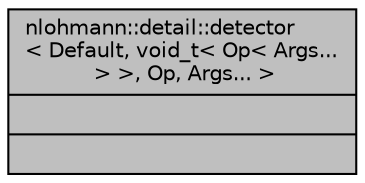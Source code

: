 digraph "nlohmann::detail::detector&lt; Default, void_t&lt; Op&lt; Args... &gt; &gt;, Op, Args... &gt;"
{
 // INTERACTIVE_SVG=YES
 // LATEX_PDF_SIZE
  edge [fontname="Helvetica",fontsize="10",labelfontname="Helvetica",labelfontsize="10"];
  node [fontname="Helvetica",fontsize="10",shape=record];
  Node1 [label="{nlohmann::detail::detector\l\< Default, void_t\< Op\< Args...\l \> \>, Op, Args... \>\n||}",height=0.2,width=0.4,color="black", fillcolor="grey75", style="filled", fontcolor="black",tooltip=" "];
}
